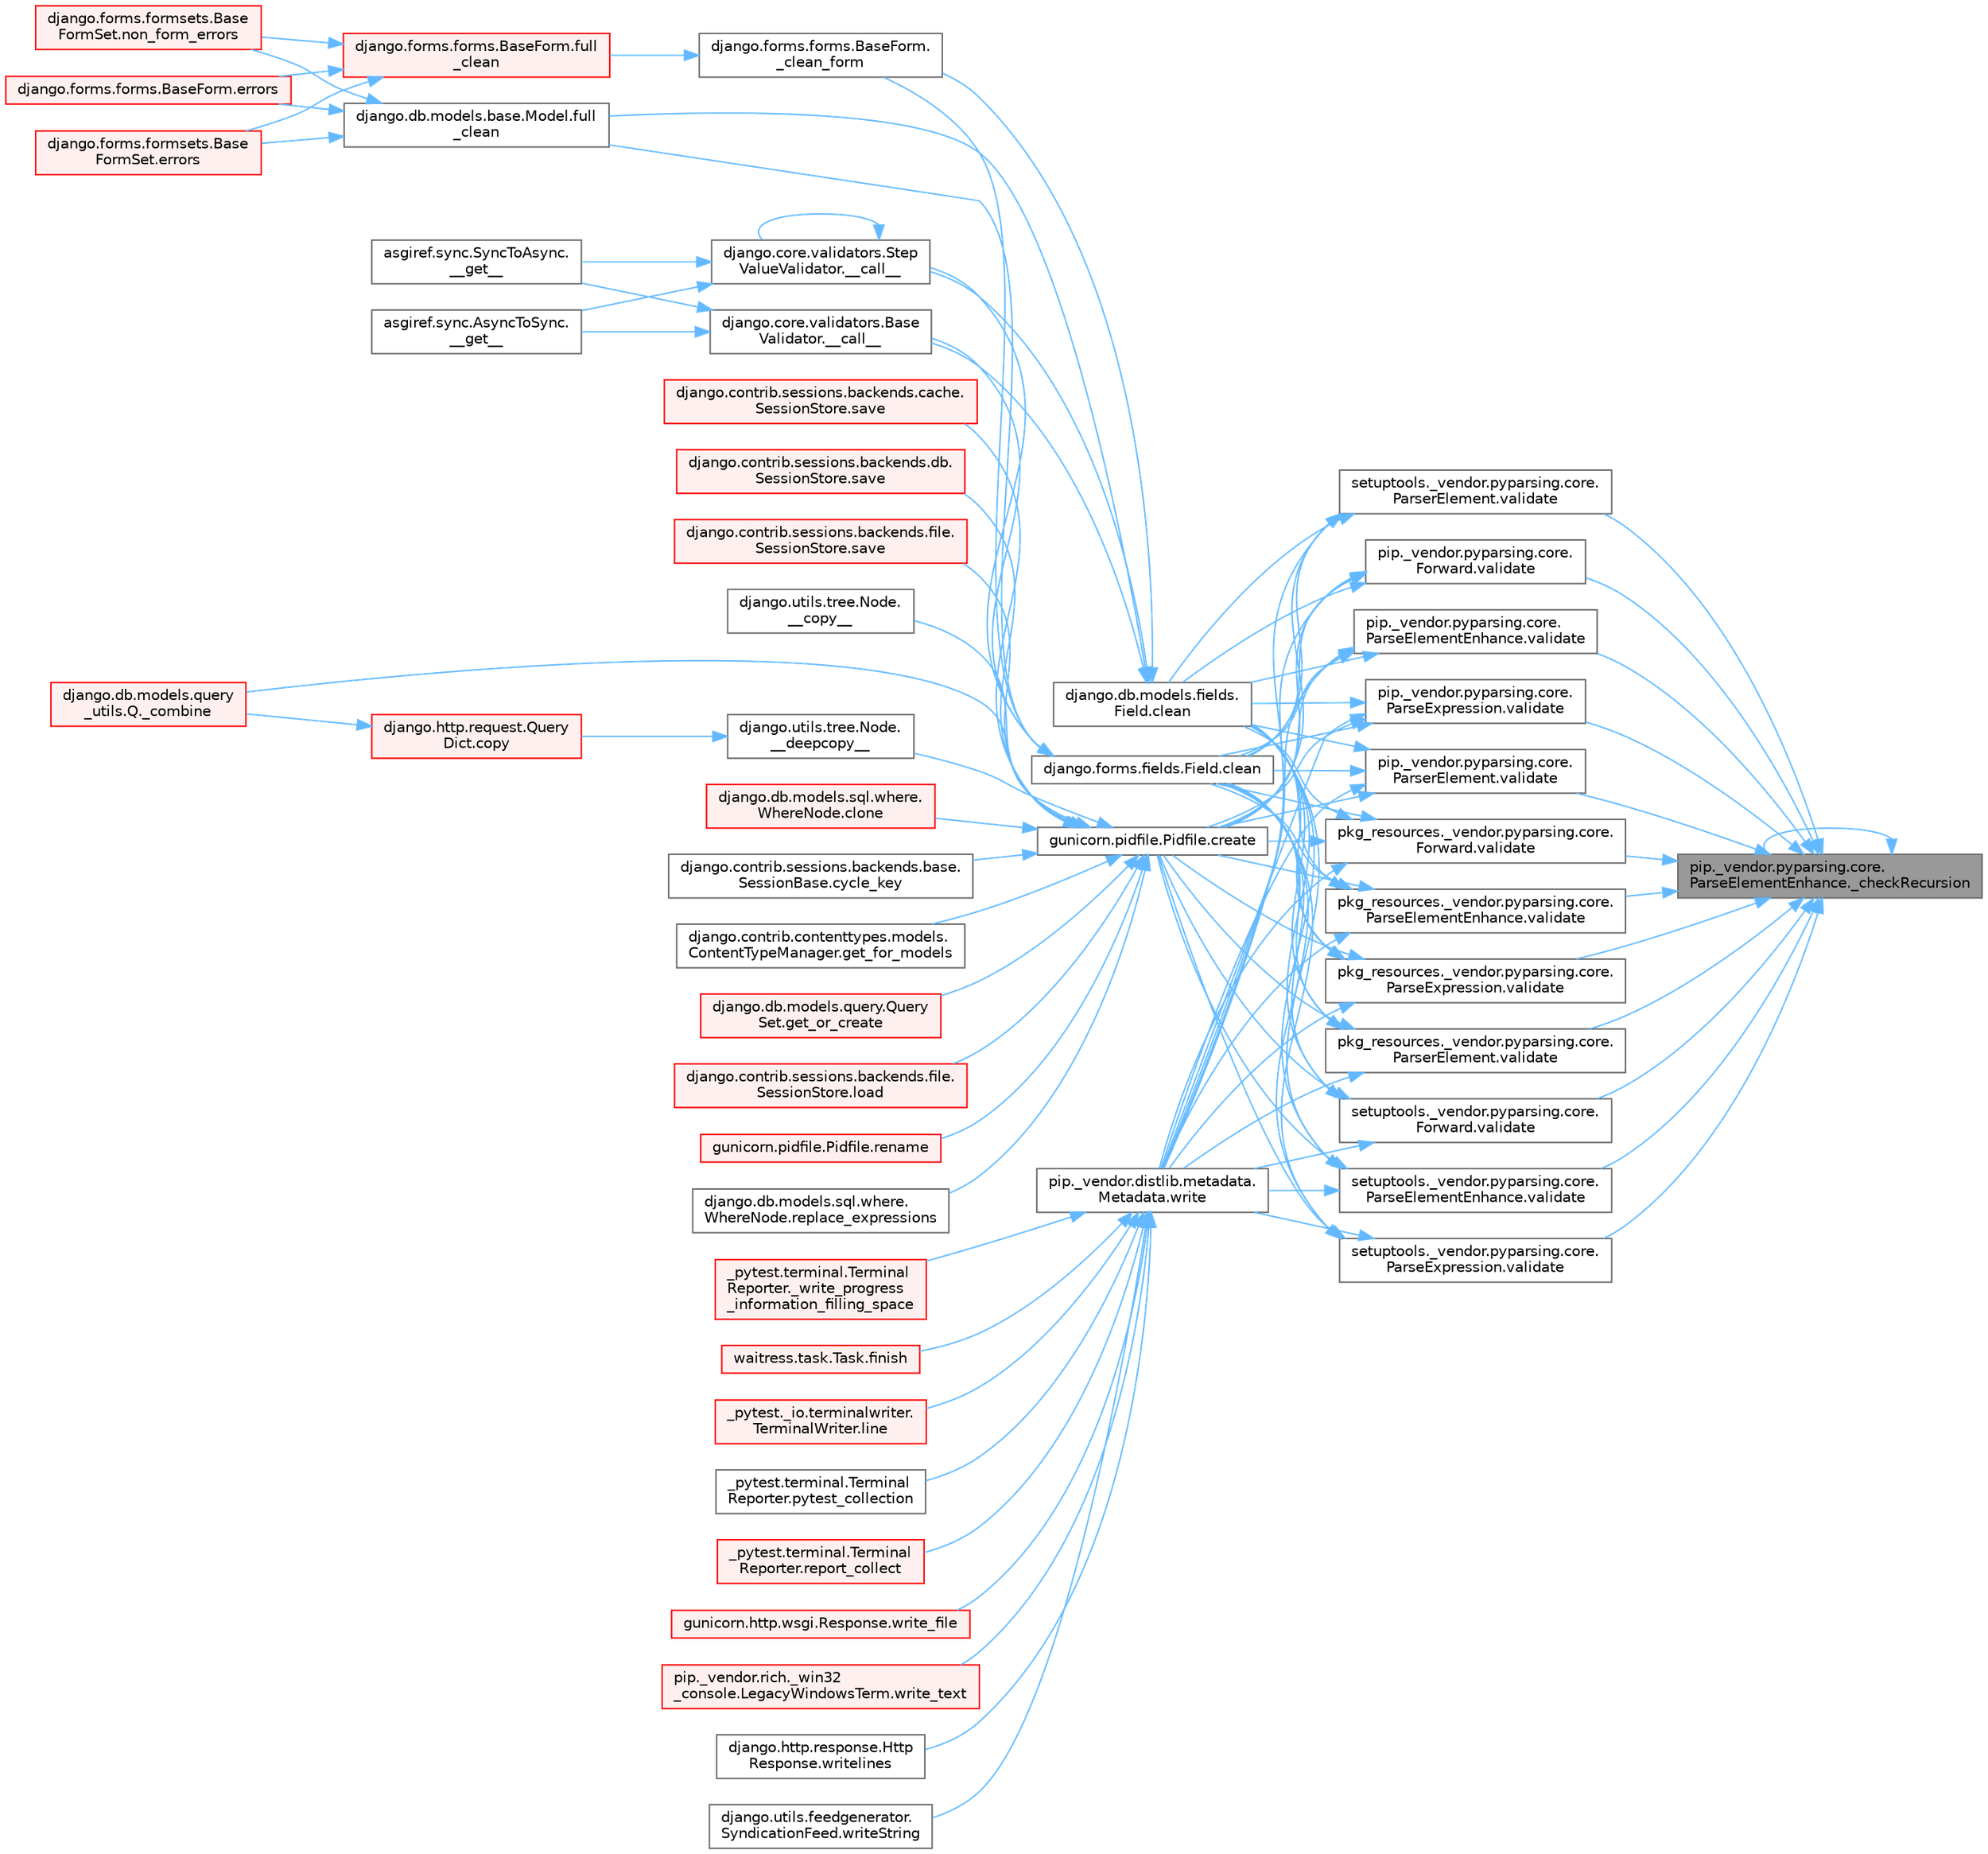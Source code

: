 digraph "pip._vendor.pyparsing.core.ParseElementEnhance._checkRecursion"
{
 // LATEX_PDF_SIZE
  bgcolor="transparent";
  edge [fontname=Helvetica,fontsize=10,labelfontname=Helvetica,labelfontsize=10];
  node [fontname=Helvetica,fontsize=10,shape=box,height=0.2,width=0.4];
  rankdir="RL";
  Node1 [id="Node000001",label="pip._vendor.pyparsing.core.\lParseElementEnhance._checkRecursion",height=0.2,width=0.4,color="gray40", fillcolor="grey60", style="filled", fontcolor="black",tooltip=" "];
  Node1 -> Node1 [id="edge1_Node000001_Node000001",dir="back",color="steelblue1",style="solid",tooltip=" "];
  Node1 -> Node2 [id="edge2_Node000001_Node000002",dir="back",color="steelblue1",style="solid",tooltip=" "];
  Node2 [id="Node000002",label="pip._vendor.pyparsing.core.\lForward.validate",height=0.2,width=0.4,color="grey40", fillcolor="white", style="filled",URL="$classpip_1_1__vendor_1_1pyparsing_1_1core_1_1_forward.html#a0f28b1d87a4cdc161454f9d3a7d19dea",tooltip=" "];
  Node2 -> Node3 [id="edge3_Node000002_Node000003",dir="back",color="steelblue1",style="solid",tooltip=" "];
  Node3 [id="Node000003",label="django.db.models.fields.\lField.clean",height=0.2,width=0.4,color="grey40", fillcolor="white", style="filled",URL="$classdjango_1_1db_1_1models_1_1fields_1_1_field.html#a4882fa20e9148ee8315b937e9cea41bf",tooltip=" "];
  Node3 -> Node4 [id="edge4_Node000003_Node000004",dir="back",color="steelblue1",style="solid",tooltip=" "];
  Node4 [id="Node000004",label="django.core.validators.Base\lValidator.__call__",height=0.2,width=0.4,color="grey40", fillcolor="white", style="filled",URL="$classdjango_1_1core_1_1validators_1_1_base_validator.html#ac718256582df714e061c6b927e045d12",tooltip=" "];
  Node4 -> Node5 [id="edge5_Node000004_Node000005",dir="back",color="steelblue1",style="solid",tooltip=" "];
  Node5 [id="Node000005",label="asgiref.sync.AsyncToSync.\l__get__",height=0.2,width=0.4,color="grey40", fillcolor="white", style="filled",URL="$classasgiref_1_1sync_1_1_async_to_sync.html#a23e9ef7a73da98dad9e3f4e65846969b",tooltip=" "];
  Node4 -> Node6 [id="edge6_Node000004_Node000006",dir="back",color="steelblue1",style="solid",tooltip=" "];
  Node6 [id="Node000006",label="asgiref.sync.SyncToAsync.\l__get__",height=0.2,width=0.4,color="grey40", fillcolor="white", style="filled",URL="$classasgiref_1_1sync_1_1_sync_to_async.html#aebdfbe3f01079a529fd2f39810597381",tooltip=" "];
  Node3 -> Node7 [id="edge7_Node000003_Node000007",dir="back",color="steelblue1",style="solid",tooltip=" "];
  Node7 [id="Node000007",label="django.core.validators.Step\lValueValidator.__call__",height=0.2,width=0.4,color="grey40", fillcolor="white", style="filled",URL="$classdjango_1_1core_1_1validators_1_1_step_value_validator.html#aebdbf74fe74c5b999350df9c1852714c",tooltip=" "];
  Node7 -> Node7 [id="edge8_Node000007_Node000007",dir="back",color="steelblue1",style="solid",tooltip=" "];
  Node7 -> Node5 [id="edge9_Node000007_Node000005",dir="back",color="steelblue1",style="solid",tooltip=" "];
  Node7 -> Node6 [id="edge10_Node000007_Node000006",dir="back",color="steelblue1",style="solid",tooltip=" "];
  Node3 -> Node8 [id="edge11_Node000003_Node000008",dir="back",color="steelblue1",style="solid",tooltip=" "];
  Node8 [id="Node000008",label="django.forms.forms.BaseForm.\l_clean_form",height=0.2,width=0.4,color="grey40", fillcolor="white", style="filled",URL="$classdjango_1_1forms_1_1forms_1_1_base_form.html#ae5eed108001c1a75985b75174fe23f1f",tooltip=" "];
  Node8 -> Node9 [id="edge12_Node000008_Node000009",dir="back",color="steelblue1",style="solid",tooltip=" "];
  Node9 [id="Node000009",label="django.forms.forms.BaseForm.full\l_clean",height=0.2,width=0.4,color="red", fillcolor="#FFF0F0", style="filled",URL="$classdjango_1_1forms_1_1forms_1_1_base_form.html#a396d2448f658dc84a0f0b473ffaae918",tooltip=" "];
  Node9 -> Node11 [id="edge13_Node000009_Node000011",dir="back",color="steelblue1",style="solid",tooltip=" "];
  Node11 [id="Node000011",label="django.forms.forms.BaseForm.errors",height=0.2,width=0.4,color="red", fillcolor="#FFF0F0", style="filled",URL="$classdjango_1_1forms_1_1forms_1_1_base_form.html#aca47cb75eb6c321d1c429b33eca94d49",tooltip=" "];
  Node9 -> Node596 [id="edge14_Node000009_Node000596",dir="back",color="steelblue1",style="solid",tooltip=" "];
  Node596 [id="Node000596",label="django.forms.formsets.Base\lFormSet.errors",height=0.2,width=0.4,color="red", fillcolor="#FFF0F0", style="filled",URL="$classdjango_1_1forms_1_1formsets_1_1_base_form_set.html#a9e249e2240c3ae2775249e3d3da42020",tooltip=" "];
  Node9 -> Node684 [id="edge15_Node000009_Node000684",dir="back",color="steelblue1",style="solid",tooltip=" "];
  Node684 [id="Node000684",label="django.forms.formsets.Base\lFormSet.non_form_errors",height=0.2,width=0.4,color="red", fillcolor="#FFF0F0", style="filled",URL="$classdjango_1_1forms_1_1formsets_1_1_base_form_set.html#a8b499fb5fdd72c59134bf40aeac2de3c",tooltip=" "];
  Node3 -> Node595 [id="edge16_Node000003_Node000595",dir="back",color="steelblue1",style="solid",tooltip=" "];
  Node595 [id="Node000595",label="django.db.models.base.Model.full\l_clean",height=0.2,width=0.4,color="grey40", fillcolor="white", style="filled",URL="$classdjango_1_1db_1_1models_1_1base_1_1_model.html#a2e68bd042bd3e52b086f8838eeaa416f",tooltip=" "];
  Node595 -> Node11 [id="edge17_Node000595_Node000011",dir="back",color="steelblue1",style="solid",tooltip=" "];
  Node595 -> Node596 [id="edge18_Node000595_Node000596",dir="back",color="steelblue1",style="solid",tooltip=" "];
  Node595 -> Node684 [id="edge19_Node000595_Node000684",dir="back",color="steelblue1",style="solid",tooltip=" "];
  Node2 -> Node594 [id="edge20_Node000002_Node000594",dir="back",color="steelblue1",style="solid",tooltip=" "];
  Node594 [id="Node000594",label="django.forms.fields.Field.clean",height=0.2,width=0.4,color="grey40", fillcolor="white", style="filled",URL="$classdjango_1_1forms_1_1fields_1_1_field.html#aee75acad433887bd31c6f298ebd77195",tooltip=" "];
  Node594 -> Node4 [id="edge21_Node000594_Node000004",dir="back",color="steelblue1",style="solid",tooltip=" "];
  Node594 -> Node7 [id="edge22_Node000594_Node000007",dir="back",color="steelblue1",style="solid",tooltip=" "];
  Node594 -> Node8 [id="edge23_Node000594_Node000008",dir="back",color="steelblue1",style="solid",tooltip=" "];
  Node594 -> Node595 [id="edge24_Node000594_Node000595",dir="back",color="steelblue1",style="solid",tooltip=" "];
  Node2 -> Node1168 [id="edge25_Node000002_Node001168",dir="back",color="steelblue1",style="solid",tooltip=" "];
  Node1168 [id="Node001168",label="gunicorn.pidfile.Pidfile.create",height=0.2,width=0.4,color="grey40", fillcolor="white", style="filled",URL="$classgunicorn_1_1pidfile_1_1_pidfile.html#a739ebe5daa90135eb5ab41ed81b0e31d",tooltip=" "];
  Node1168 -> Node292 [id="edge26_Node001168_Node000292",dir="back",color="steelblue1",style="solid",tooltip=" "];
  Node292 [id="Node000292",label="django.utils.tree.Node.\l__copy__",height=0.2,width=0.4,color="grey40", fillcolor="white", style="filled",URL="$classdjango_1_1utils_1_1tree_1_1_node.html#abae878f6b4500b8b241c23d8fac46e63",tooltip=" "];
  Node1168 -> Node293 [id="edge27_Node001168_Node000293",dir="back",color="steelblue1",style="solid",tooltip=" "];
  Node293 [id="Node000293",label="django.utils.tree.Node.\l__deepcopy__",height=0.2,width=0.4,color="grey40", fillcolor="white", style="filled",URL="$classdjango_1_1utils_1_1tree_1_1_node.html#a38840c46ded3963808edbeec90765d6b",tooltip=" "];
  Node293 -> Node294 [id="edge28_Node000293_Node000294",dir="back",color="steelblue1",style="solid",tooltip=" "];
  Node294 [id="Node000294",label="django.http.request.Query\lDict.copy",height=0.2,width=0.4,color="red", fillcolor="#FFF0F0", style="filled",URL="$classdjango_1_1http_1_1request_1_1_query_dict.html#ada9e4956e62868c5587b9ffde7b358b5",tooltip=" "];
  Node294 -> Node140 [id="edge29_Node000294_Node000140",dir="back",color="steelblue1",style="solid",tooltip=" "];
  Node140 [id="Node000140",label="django.db.models.query\l_utils.Q._combine",height=0.2,width=0.4,color="red", fillcolor="#FFF0F0", style="filled",URL="$classdjango_1_1db_1_1models_1_1query__utils_1_1_q.html#ade621b98231b73615e1aa3a726560c55",tooltip=" "];
  Node1168 -> Node140 [id="edge30_Node001168_Node000140",dir="back",color="steelblue1",style="solid",tooltip=" "];
  Node1168 -> Node514 [id="edge31_Node001168_Node000514",dir="back",color="steelblue1",style="solid",tooltip=" "];
  Node514 [id="Node000514",label="django.db.models.sql.where.\lWhereNode.clone",height=0.2,width=0.4,color="red", fillcolor="#FFF0F0", style="filled",URL="$classdjango_1_1db_1_1models_1_1sql_1_1where_1_1_where_node.html#a0faff63950b774ce4ad391ea1f6b6d2c",tooltip=" "];
  Node1168 -> Node69 [id="edge32_Node001168_Node000069",dir="back",color="steelblue1",style="solid",tooltip=" "];
  Node69 [id="Node000069",label="django.contrib.sessions.backends.base.\lSessionBase.cycle_key",height=0.2,width=0.4,color="grey40", fillcolor="white", style="filled",URL="$classdjango_1_1contrib_1_1sessions_1_1backends_1_1base_1_1_session_base.html#a6955e9bebe4e5b7d463bccfcf9181016",tooltip=" "];
  Node1168 -> Node670 [id="edge33_Node001168_Node000670",dir="back",color="steelblue1",style="solid",tooltip=" "];
  Node670 [id="Node000670",label="django.contrib.contenttypes.models.\lContentTypeManager.get_for_models",height=0.2,width=0.4,color="grey40", fillcolor="white", style="filled",URL="$classdjango_1_1contrib_1_1contenttypes_1_1models_1_1_content_type_manager.html#a541a2e215680799739b6f8c1b19ddda4",tooltip=" "];
  Node1168 -> Node671 [id="edge34_Node001168_Node000671",dir="back",color="steelblue1",style="solid",tooltip=" "];
  Node671 [id="Node000671",label="django.db.models.query.Query\lSet.get_or_create",height=0.2,width=0.4,color="red", fillcolor="#FFF0F0", style="filled",URL="$classdjango_1_1db_1_1models_1_1query_1_1_query_set.html#a0f727927ec4d1b9f3087b831cc911c59",tooltip=" "];
  Node1168 -> Node497 [id="edge35_Node001168_Node000497",dir="back",color="steelblue1",style="solid",tooltip=" "];
  Node497 [id="Node000497",label="django.contrib.sessions.backends.file.\lSessionStore.load",height=0.2,width=0.4,color="red", fillcolor="#FFF0F0", style="filled",URL="$classdjango_1_1contrib_1_1sessions_1_1backends_1_1file_1_1_session_store.html#a408fa63512306fbaa7bbb62742f0295f",tooltip=" "];
  Node1168 -> Node673 [id="edge36_Node001168_Node000673",dir="back",color="steelblue1",style="solid",tooltip=" "];
  Node673 [id="Node000673",label="gunicorn.pidfile.Pidfile.rename",height=0.2,width=0.4,color="red", fillcolor="#FFF0F0", style="filled",URL="$classgunicorn_1_1pidfile_1_1_pidfile.html#af03623bf56b92f594700ba5e5f25bc76",tooltip=" "];
  Node1168 -> Node674 [id="edge37_Node001168_Node000674",dir="back",color="steelblue1",style="solid",tooltip=" "];
  Node674 [id="Node000674",label="django.db.models.sql.where.\lWhereNode.replace_expressions",height=0.2,width=0.4,color="grey40", fillcolor="white", style="filled",URL="$classdjango_1_1db_1_1models_1_1sql_1_1where_1_1_where_node.html#a1cc3580a7f4a51605b52ae4a9653b3ac",tooltip=" "];
  Node1168 -> Node675 [id="edge38_Node001168_Node000675",dir="back",color="steelblue1",style="solid",tooltip=" "];
  Node675 [id="Node000675",label="django.contrib.sessions.backends.cache.\lSessionStore.save",height=0.2,width=0.4,color="red", fillcolor="#FFF0F0", style="filled",URL="$classdjango_1_1contrib_1_1sessions_1_1backends_1_1cache_1_1_session_store.html#a67e81d959c24e3a84b1e755a9a861c53",tooltip=" "];
  Node1168 -> Node286 [id="edge39_Node001168_Node000286",dir="back",color="steelblue1",style="solid",tooltip=" "];
  Node286 [id="Node000286",label="django.contrib.sessions.backends.db.\lSessionStore.save",height=0.2,width=0.4,color="red", fillcolor="#FFF0F0", style="filled",URL="$classdjango_1_1contrib_1_1sessions_1_1backends_1_1db_1_1_session_store.html#a68a6b4f159bd3dc969ec80b34c1622af",tooltip=" "];
  Node1168 -> Node678 [id="edge40_Node001168_Node000678",dir="back",color="steelblue1",style="solid",tooltip=" "];
  Node678 [id="Node000678",label="django.contrib.sessions.backends.file.\lSessionStore.save",height=0.2,width=0.4,color="red", fillcolor="#FFF0F0", style="filled",URL="$classdjango_1_1contrib_1_1sessions_1_1backends_1_1file_1_1_session_store.html#af170f9c112376eb1627509287bf9620f",tooltip=" "];
  Node2 -> Node616 [id="edge41_Node000002_Node000616",dir="back",color="steelblue1",style="solid",tooltip=" "];
  Node616 [id="Node000616",label="pip._vendor.distlib.metadata.\lMetadata.write",height=0.2,width=0.4,color="grey40", fillcolor="white", style="filled",URL="$classpip_1_1__vendor_1_1distlib_1_1metadata_1_1_metadata.html#a1a2c54572ca133a21190923864249820",tooltip=" "];
  Node616 -> Node182 [id="edge42_Node000616_Node000182",dir="back",color="steelblue1",style="solid",tooltip=" "];
  Node182 [id="Node000182",label="_pytest.terminal.Terminal\lReporter._write_progress\l_information_filling_space",height=0.2,width=0.4,color="red", fillcolor="#FFF0F0", style="filled",URL="$class__pytest_1_1terminal_1_1_terminal_reporter.html#a915f19bb955611b65c211c611c4568b1",tooltip=" "];
  Node616 -> Node185 [id="edge43_Node000616_Node000185",dir="back",color="steelblue1",style="solid",tooltip=" "];
  Node185 [id="Node000185",label="waitress.task.Task.finish",height=0.2,width=0.4,color="red", fillcolor="#FFF0F0", style="filled",URL="$classwaitress_1_1task_1_1_task.html#a1e94739ac27e14a159d0e17c6d3e54b2",tooltip=" "];
  Node616 -> Node254 [id="edge44_Node000616_Node000254",dir="back",color="steelblue1",style="solid",tooltip=" "];
  Node254 [id="Node000254",label="_pytest._io.terminalwriter.\lTerminalWriter.line",height=0.2,width=0.4,color="red", fillcolor="#FFF0F0", style="filled",URL="$class__pytest_1_1__io_1_1terminalwriter_1_1_terminal_writer.html#a70c206b6c71b946771673c95d93d5d5a",tooltip=" "];
  Node616 -> Node617 [id="edge45_Node000616_Node000617",dir="back",color="steelblue1",style="solid",tooltip=" "];
  Node617 [id="Node000617",label="_pytest.terminal.Terminal\lReporter.pytest_collection",height=0.2,width=0.4,color="grey40", fillcolor="white", style="filled",URL="$class__pytest_1_1terminal_1_1_terminal_reporter.html#a1c7fd0ed91d4a12bb30c452d893e467f",tooltip=" "];
  Node616 -> Node618 [id="edge46_Node000616_Node000618",dir="back",color="steelblue1",style="solid",tooltip=" "];
  Node618 [id="Node000618",label="_pytest.terminal.Terminal\lReporter.report_collect",height=0.2,width=0.4,color="red", fillcolor="#FFF0F0", style="filled",URL="$class__pytest_1_1terminal_1_1_terminal_reporter.html#a8aaee1238de041e936a2d65c80d5458b",tooltip=" "];
  Node616 -> Node621 [id="edge47_Node000616_Node000621",dir="back",color="steelblue1",style="solid",tooltip=" "];
  Node621 [id="Node000621",label="gunicorn.http.wsgi.Response.write_file",height=0.2,width=0.4,color="red", fillcolor="#FFF0F0", style="filled",URL="$classgunicorn_1_1http_1_1wsgi_1_1_response.html#a469fe7554d4ffcd4dd1497f24d216329",tooltip=" "];
  Node616 -> Node623 [id="edge48_Node000616_Node000623",dir="back",color="steelblue1",style="solid",tooltip=" "];
  Node623 [id="Node000623",label="pip._vendor.rich._win32\l_console.LegacyWindowsTerm.write_text",height=0.2,width=0.4,color="red", fillcolor="#FFF0F0", style="filled",URL="$classpip_1_1__vendor_1_1rich_1_1__win32__console_1_1_legacy_windows_term.html#a285165149598e15cac2caf4d03385612",tooltip=" "];
  Node616 -> Node625 [id="edge49_Node000616_Node000625",dir="back",color="steelblue1",style="solid",tooltip=" "];
  Node625 [id="Node000625",label="django.http.response.Http\lResponse.writelines",height=0.2,width=0.4,color="grey40", fillcolor="white", style="filled",URL="$classdjango_1_1http_1_1response_1_1_http_response.html#aceaa0c2997dfd21c34c44056e7292914",tooltip=" "];
  Node616 -> Node626 [id="edge50_Node000616_Node000626",dir="back",color="steelblue1",style="solid",tooltip=" "];
  Node626 [id="Node000626",label="django.utils.feedgenerator.\lSyndicationFeed.writeString",height=0.2,width=0.4,color="grey40", fillcolor="white", style="filled",URL="$classdjango_1_1utils_1_1feedgenerator_1_1_syndication_feed.html#a78aa2a245467085cb79cdca0dc35f677",tooltip=" "];
  Node1 -> Node3180 [id="edge51_Node000001_Node003180",dir="back",color="steelblue1",style="solid",tooltip=" "];
  Node3180 [id="Node003180",label="pip._vendor.pyparsing.core.\lParseElementEnhance.validate",height=0.2,width=0.4,color="grey40", fillcolor="white", style="filled",URL="$classpip_1_1__vendor_1_1pyparsing_1_1core_1_1_parse_element_enhance.html#ab5be36cf308ea69e5fee2c71090a0096",tooltip=" "];
  Node3180 -> Node3 [id="edge52_Node003180_Node000003",dir="back",color="steelblue1",style="solid",tooltip=" "];
  Node3180 -> Node594 [id="edge53_Node003180_Node000594",dir="back",color="steelblue1",style="solid",tooltip=" "];
  Node3180 -> Node1168 [id="edge54_Node003180_Node001168",dir="back",color="steelblue1",style="solid",tooltip=" "];
  Node3180 -> Node616 [id="edge55_Node003180_Node000616",dir="back",color="steelblue1",style="solid",tooltip=" "];
  Node1 -> Node3181 [id="edge56_Node000001_Node003181",dir="back",color="steelblue1",style="solid",tooltip=" "];
  Node3181 [id="Node003181",label="pip._vendor.pyparsing.core.\lParseExpression.validate",height=0.2,width=0.4,color="grey40", fillcolor="white", style="filled",URL="$classpip_1_1__vendor_1_1pyparsing_1_1core_1_1_parse_expression.html#a8be401f012c711d650f863e016b97c4a",tooltip=" "];
  Node3181 -> Node3 [id="edge57_Node003181_Node000003",dir="back",color="steelblue1",style="solid",tooltip=" "];
  Node3181 -> Node594 [id="edge58_Node003181_Node000594",dir="back",color="steelblue1",style="solid",tooltip=" "];
  Node3181 -> Node1168 [id="edge59_Node003181_Node001168",dir="back",color="steelblue1",style="solid",tooltip=" "];
  Node3181 -> Node616 [id="edge60_Node003181_Node000616",dir="back",color="steelblue1",style="solid",tooltip=" "];
  Node1 -> Node3182 [id="edge61_Node000001_Node003182",dir="back",color="steelblue1",style="solid",tooltip=" "];
  Node3182 [id="Node003182",label="pip._vendor.pyparsing.core.\lParserElement.validate",height=0.2,width=0.4,color="grey40", fillcolor="white", style="filled",URL="$classpip_1_1__vendor_1_1pyparsing_1_1core_1_1_parser_element.html#afc266ca344dfebdf3a4e745d49d485e3",tooltip=" "];
  Node3182 -> Node3 [id="edge62_Node003182_Node000003",dir="back",color="steelblue1",style="solid",tooltip=" "];
  Node3182 -> Node594 [id="edge63_Node003182_Node000594",dir="back",color="steelblue1",style="solid",tooltip=" "];
  Node3182 -> Node1168 [id="edge64_Node003182_Node001168",dir="back",color="steelblue1",style="solid",tooltip=" "];
  Node3182 -> Node616 [id="edge65_Node003182_Node000616",dir="back",color="steelblue1",style="solid",tooltip=" "];
  Node1 -> Node3183 [id="edge66_Node000001_Node003183",dir="back",color="steelblue1",style="solid",tooltip=" "];
  Node3183 [id="Node003183",label="pkg_resources._vendor.pyparsing.core.\lForward.validate",height=0.2,width=0.4,color="grey40", fillcolor="white", style="filled",URL="$classpkg__resources_1_1__vendor_1_1pyparsing_1_1core_1_1_forward.html#a41d4ed286f4253d8f35474781859dd0a",tooltip=" "];
  Node3183 -> Node3 [id="edge67_Node003183_Node000003",dir="back",color="steelblue1",style="solid",tooltip=" "];
  Node3183 -> Node594 [id="edge68_Node003183_Node000594",dir="back",color="steelblue1",style="solid",tooltip=" "];
  Node3183 -> Node1168 [id="edge69_Node003183_Node001168",dir="back",color="steelblue1",style="solid",tooltip=" "];
  Node3183 -> Node616 [id="edge70_Node003183_Node000616",dir="back",color="steelblue1",style="solid",tooltip=" "];
  Node1 -> Node3184 [id="edge71_Node000001_Node003184",dir="back",color="steelblue1",style="solid",tooltip=" "];
  Node3184 [id="Node003184",label="pkg_resources._vendor.pyparsing.core.\lParseElementEnhance.validate",height=0.2,width=0.4,color="grey40", fillcolor="white", style="filled",URL="$classpkg__resources_1_1__vendor_1_1pyparsing_1_1core_1_1_parse_element_enhance.html#a3dbe6297c10f82fc0b3f31644e9f9fcf",tooltip=" "];
  Node3184 -> Node3 [id="edge72_Node003184_Node000003",dir="back",color="steelblue1",style="solid",tooltip=" "];
  Node3184 -> Node594 [id="edge73_Node003184_Node000594",dir="back",color="steelblue1",style="solid",tooltip=" "];
  Node3184 -> Node1168 [id="edge74_Node003184_Node001168",dir="back",color="steelblue1",style="solid",tooltip=" "];
  Node3184 -> Node616 [id="edge75_Node003184_Node000616",dir="back",color="steelblue1",style="solid",tooltip=" "];
  Node1 -> Node3185 [id="edge76_Node000001_Node003185",dir="back",color="steelblue1",style="solid",tooltip=" "];
  Node3185 [id="Node003185",label="pkg_resources._vendor.pyparsing.core.\lParseExpression.validate",height=0.2,width=0.4,color="grey40", fillcolor="white", style="filled",URL="$classpkg__resources_1_1__vendor_1_1pyparsing_1_1core_1_1_parse_expression.html#adf93e55790582847b0ffb11c9872eabe",tooltip=" "];
  Node3185 -> Node3 [id="edge77_Node003185_Node000003",dir="back",color="steelblue1",style="solid",tooltip=" "];
  Node3185 -> Node594 [id="edge78_Node003185_Node000594",dir="back",color="steelblue1",style="solid",tooltip=" "];
  Node3185 -> Node1168 [id="edge79_Node003185_Node001168",dir="back",color="steelblue1",style="solid",tooltip=" "];
  Node3185 -> Node616 [id="edge80_Node003185_Node000616",dir="back",color="steelblue1",style="solid",tooltip=" "];
  Node1 -> Node3186 [id="edge81_Node000001_Node003186",dir="back",color="steelblue1",style="solid",tooltip=" "];
  Node3186 [id="Node003186",label="pkg_resources._vendor.pyparsing.core.\lParserElement.validate",height=0.2,width=0.4,color="grey40", fillcolor="white", style="filled",URL="$classpkg__resources_1_1__vendor_1_1pyparsing_1_1core_1_1_parser_element.html#ab4412d963b7f5ead3afc8b8c5a4c997e",tooltip=" "];
  Node3186 -> Node3 [id="edge82_Node003186_Node000003",dir="back",color="steelblue1",style="solid",tooltip=" "];
  Node3186 -> Node594 [id="edge83_Node003186_Node000594",dir="back",color="steelblue1",style="solid",tooltip=" "];
  Node3186 -> Node1168 [id="edge84_Node003186_Node001168",dir="back",color="steelblue1",style="solid",tooltip=" "];
  Node3186 -> Node616 [id="edge85_Node003186_Node000616",dir="back",color="steelblue1",style="solid",tooltip=" "];
  Node1 -> Node3187 [id="edge86_Node000001_Node003187",dir="back",color="steelblue1",style="solid",tooltip=" "];
  Node3187 [id="Node003187",label="setuptools._vendor.pyparsing.core.\lForward.validate",height=0.2,width=0.4,color="grey40", fillcolor="white", style="filled",URL="$classsetuptools_1_1__vendor_1_1pyparsing_1_1core_1_1_forward.html#afc6ce5ddaa0089775b7299cc54bef25c",tooltip=" "];
  Node3187 -> Node3 [id="edge87_Node003187_Node000003",dir="back",color="steelblue1",style="solid",tooltip=" "];
  Node3187 -> Node594 [id="edge88_Node003187_Node000594",dir="back",color="steelblue1",style="solid",tooltip=" "];
  Node3187 -> Node1168 [id="edge89_Node003187_Node001168",dir="back",color="steelblue1",style="solid",tooltip=" "];
  Node3187 -> Node616 [id="edge90_Node003187_Node000616",dir="back",color="steelblue1",style="solid",tooltip=" "];
  Node1 -> Node3188 [id="edge91_Node000001_Node003188",dir="back",color="steelblue1",style="solid",tooltip=" "];
  Node3188 [id="Node003188",label="setuptools._vendor.pyparsing.core.\lParseElementEnhance.validate",height=0.2,width=0.4,color="grey40", fillcolor="white", style="filled",URL="$classsetuptools_1_1__vendor_1_1pyparsing_1_1core_1_1_parse_element_enhance.html#ae97ec4db3be4e32d13c654fff641fe8a",tooltip=" "];
  Node3188 -> Node3 [id="edge92_Node003188_Node000003",dir="back",color="steelblue1",style="solid",tooltip=" "];
  Node3188 -> Node594 [id="edge93_Node003188_Node000594",dir="back",color="steelblue1",style="solid",tooltip=" "];
  Node3188 -> Node1168 [id="edge94_Node003188_Node001168",dir="back",color="steelblue1",style="solid",tooltip=" "];
  Node3188 -> Node616 [id="edge95_Node003188_Node000616",dir="back",color="steelblue1",style="solid",tooltip=" "];
  Node1 -> Node3189 [id="edge96_Node000001_Node003189",dir="back",color="steelblue1",style="solid",tooltip=" "];
  Node3189 [id="Node003189",label="setuptools._vendor.pyparsing.core.\lParseExpression.validate",height=0.2,width=0.4,color="grey40", fillcolor="white", style="filled",URL="$classsetuptools_1_1__vendor_1_1pyparsing_1_1core_1_1_parse_expression.html#a91a8e0f09cdd55fae0e1c284df915fc3",tooltip=" "];
  Node3189 -> Node3 [id="edge97_Node003189_Node000003",dir="back",color="steelblue1",style="solid",tooltip=" "];
  Node3189 -> Node594 [id="edge98_Node003189_Node000594",dir="back",color="steelblue1",style="solid",tooltip=" "];
  Node3189 -> Node1168 [id="edge99_Node003189_Node001168",dir="back",color="steelblue1",style="solid",tooltip=" "];
  Node3189 -> Node616 [id="edge100_Node003189_Node000616",dir="back",color="steelblue1",style="solid",tooltip=" "];
  Node1 -> Node3190 [id="edge101_Node000001_Node003190",dir="back",color="steelblue1",style="solid",tooltip=" "];
  Node3190 [id="Node003190",label="setuptools._vendor.pyparsing.core.\lParserElement.validate",height=0.2,width=0.4,color="grey40", fillcolor="white", style="filled",URL="$classsetuptools_1_1__vendor_1_1pyparsing_1_1core_1_1_parser_element.html#a9408e9b904e9cb0e2ac0bf81fcd23356",tooltip=" "];
  Node3190 -> Node3 [id="edge102_Node003190_Node000003",dir="back",color="steelblue1",style="solid",tooltip=" "];
  Node3190 -> Node594 [id="edge103_Node003190_Node000594",dir="back",color="steelblue1",style="solid",tooltip=" "];
  Node3190 -> Node1168 [id="edge104_Node003190_Node001168",dir="back",color="steelblue1",style="solid",tooltip=" "];
  Node3190 -> Node616 [id="edge105_Node003190_Node000616",dir="back",color="steelblue1",style="solid",tooltip=" "];
}
